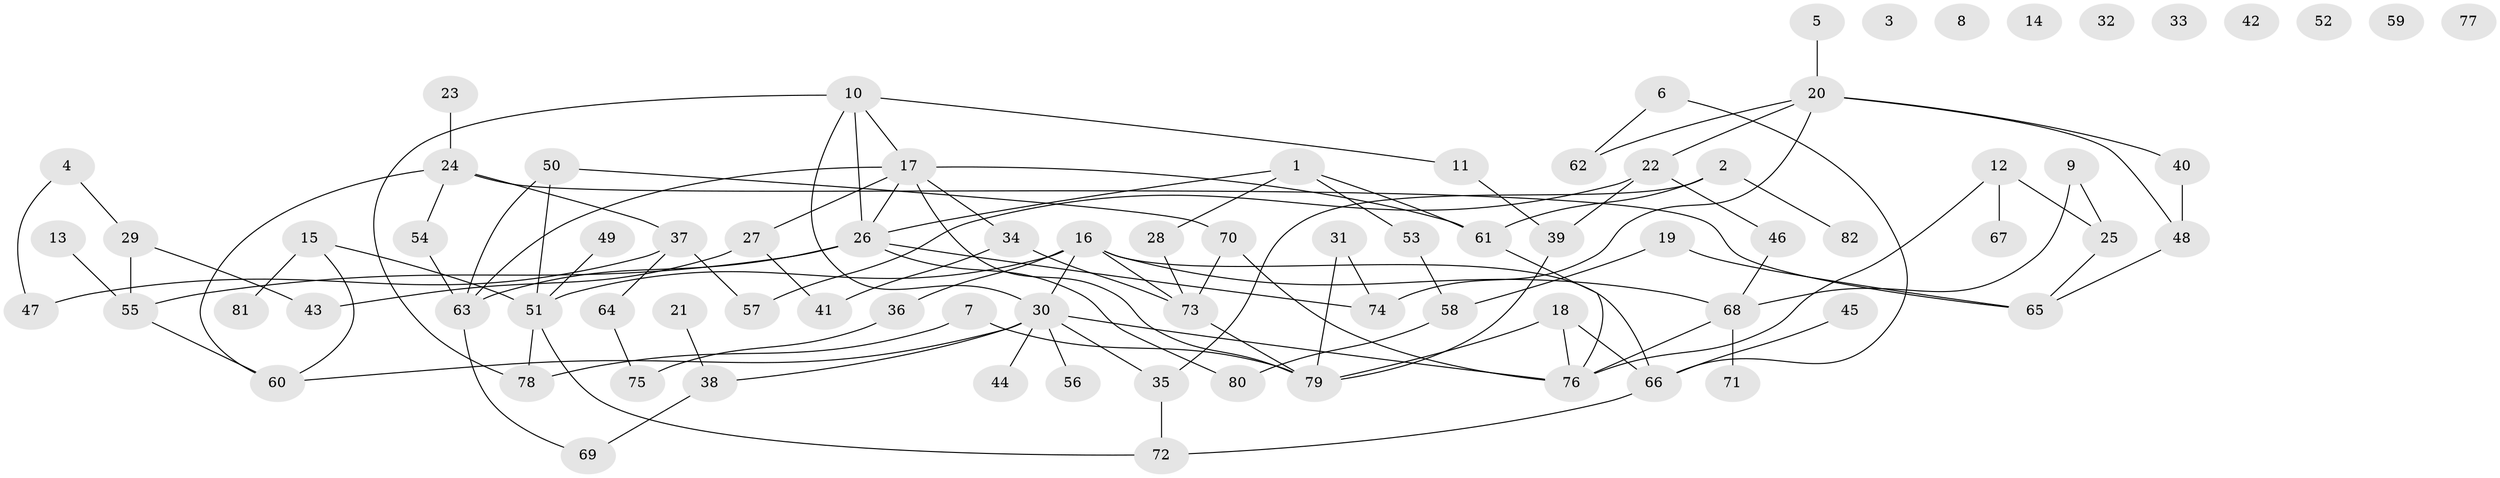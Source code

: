 // coarse degree distribution, {9: 0.058823529411764705, 4: 0.23529411764705882, 10: 0.058823529411764705, 3: 0.17647058823529413, 5: 0.17647058823529413, 2: 0.11764705882352941, 6: 0.11764705882352941, 7: 0.058823529411764705}
// Generated by graph-tools (version 1.1) at 2025/47/03/04/25 22:47:53]
// undirected, 82 vertices, 110 edges
graph export_dot {
  node [color=gray90,style=filled];
  1;
  2;
  3;
  4;
  5;
  6;
  7;
  8;
  9;
  10;
  11;
  12;
  13;
  14;
  15;
  16;
  17;
  18;
  19;
  20;
  21;
  22;
  23;
  24;
  25;
  26;
  27;
  28;
  29;
  30;
  31;
  32;
  33;
  34;
  35;
  36;
  37;
  38;
  39;
  40;
  41;
  42;
  43;
  44;
  45;
  46;
  47;
  48;
  49;
  50;
  51;
  52;
  53;
  54;
  55;
  56;
  57;
  58;
  59;
  60;
  61;
  62;
  63;
  64;
  65;
  66;
  67;
  68;
  69;
  70;
  71;
  72;
  73;
  74;
  75;
  76;
  77;
  78;
  79;
  80;
  81;
  82;
  1 -- 26;
  1 -- 28;
  1 -- 53;
  1 -- 61;
  2 -- 35;
  2 -- 61;
  2 -- 82;
  4 -- 29;
  4 -- 47;
  5 -- 20;
  6 -- 62;
  6 -- 66;
  7 -- 78;
  7 -- 79;
  9 -- 25;
  9 -- 68;
  10 -- 11;
  10 -- 17;
  10 -- 26;
  10 -- 30;
  10 -- 78;
  11 -- 39;
  12 -- 25;
  12 -- 67;
  12 -- 76;
  13 -- 55;
  15 -- 51;
  15 -- 60;
  15 -- 81;
  16 -- 30;
  16 -- 36;
  16 -- 51;
  16 -- 66;
  16 -- 68;
  16 -- 73;
  17 -- 26;
  17 -- 27;
  17 -- 34;
  17 -- 61;
  17 -- 63;
  17 -- 79;
  18 -- 66;
  18 -- 76;
  18 -- 79;
  19 -- 58;
  19 -- 65;
  20 -- 22;
  20 -- 40;
  20 -- 48;
  20 -- 62;
  20 -- 74;
  21 -- 38;
  22 -- 39;
  22 -- 46;
  22 -- 57;
  23 -- 24;
  24 -- 37;
  24 -- 54;
  24 -- 60;
  24 -- 65;
  25 -- 65;
  26 -- 55;
  26 -- 63;
  26 -- 74;
  26 -- 80;
  27 -- 41;
  27 -- 43;
  28 -- 73;
  29 -- 43;
  29 -- 55;
  30 -- 35;
  30 -- 38;
  30 -- 44;
  30 -- 56;
  30 -- 60;
  30 -- 76;
  31 -- 74;
  31 -- 79;
  34 -- 41;
  34 -- 73;
  35 -- 72;
  36 -- 75;
  37 -- 47;
  37 -- 57;
  37 -- 64;
  38 -- 69;
  39 -- 79;
  40 -- 48;
  45 -- 66;
  46 -- 68;
  48 -- 65;
  49 -- 51;
  50 -- 51;
  50 -- 63;
  50 -- 70;
  51 -- 72;
  51 -- 78;
  53 -- 58;
  54 -- 63;
  55 -- 60;
  58 -- 80;
  61 -- 76;
  63 -- 69;
  64 -- 75;
  66 -- 72;
  68 -- 71;
  68 -- 76;
  70 -- 73;
  70 -- 76;
  73 -- 79;
}
